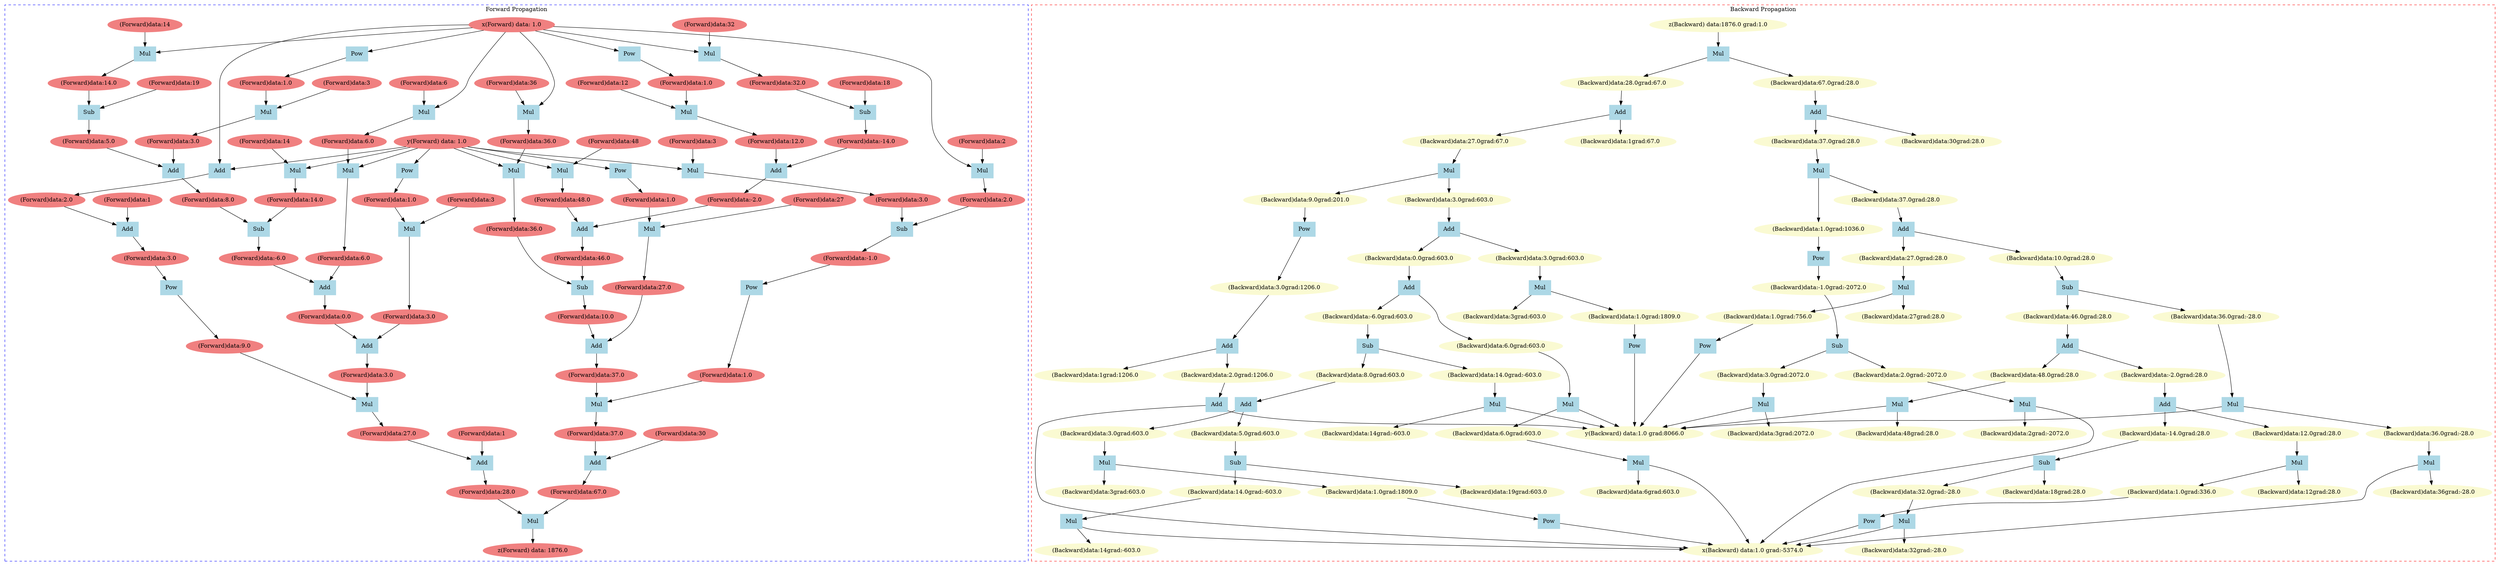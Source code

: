 digraph g {
subgraph cluster_g1 {
    label = "Forward Propagation";
    color = blue;
    style = dashed;
Forward2667169910944 [label="z(Forward) data: 1876.0", color=lightcoral, style=filled]
Forward2667169910848 [label ="Mul", color=lightblue, style=filled, shape=box]
Forward2667169693120 -> Forward2667169910848
Forward2667169709984 -> Forward2667169910848
Forward2667169910848 -> Forward2667169910944
Forward2667169693120 [label="(Forward)data:28.0", color=lightcoral, style=filled]
Forward2667169709984 [label="(Forward)data:67.0", color=lightcoral, style=filled]
Forward2667169709792 [label ="Add", color=lightblue, style=filled, shape=box]
Forward2667169709696 -> Forward2667169709792
Forward2667169709888 -> Forward2667169709792
Forward2667169709792 -> Forward2667169709984
Forward2667169709696 [label="(Forward)data:37.0", color=lightcoral, style=filled]
Forward2667169709888 [label="(Forward)data:30", color=lightcoral, style=filled]
Forward2667169709600 [label ="Mul", color=lightblue, style=filled, shape=box]
Forward2667169706480 -> Forward2667169709600
Forward2667169709504 -> Forward2667169709600
Forward2667169709600 -> Forward2667169709696
Forward2667169706480 [label="(Forward)data:1.0", color=lightcoral, style=filled]
Forward2667169709504 [label="(Forward)data:37.0", color=lightcoral, style=filled]
Forward2667169709408 [label ="Add", color=lightblue, style=filled, shape=box]
Forward2667169708832 -> Forward2667169709408
Forward2667169709312 -> Forward2667169709408
Forward2667169709408 -> Forward2667169709504
Forward2667169708832 [label="(Forward)data:10.0", color=lightcoral, style=filled]
Forward2667169709312 [label="(Forward)data:27.0", color=lightcoral, style=filled]
Forward2667169709024 [label ="Mul", color=lightblue, style=filled, shape=box]
Forward2667169709072 -> Forward2667169709024
Forward2667169709216 -> Forward2667169709024
Forward2667169709024 -> Forward2667169709312
Forward2667169709072 [label="(Forward)data:1.0", color=lightcoral, style=filled]
Forward2667169709216 [label="(Forward)data:27", color=lightcoral, style=filled]
Forward2667169708928 [label ="Pow", color=lightblue, style=filled, shape=box]
Forward2667152493296 -> Forward2667169708928
Forward2667169708928 -> Forward2667169709072
Forward2667152493296 [label="y(Forward) data: 1.0", color=lightcoral, style=filled]
Forward2667169708736 [label ="Sub", color=lightblue, style=filled, shape=box]
Forward2667169708160 -> Forward2667169708736
Forward2667169708640 -> Forward2667169708736
Forward2667169708736 -> Forward2667169708832
Forward2667169708160 [label="(Forward)data:46.0", color=lightcoral, style=filled]
Forward2667169708640 [label="(Forward)data:36.0", color=lightcoral, style=filled]
Forward2667169708544 [label ="Mul", color=lightblue, style=filled, shape=box]
Forward2667169708448 -> Forward2667169708544
Forward2667152493296 -> Forward2667169708544
Forward2667169708544 -> Forward2667169708640
Forward2667169708448 [label="(Forward)data:36.0", color=lightcoral, style=filled]
Forward2667152493296 [label="y(Forward) data: 1.0", color=lightcoral, style=filled]
Forward2667169708256 [label ="Mul", color=lightblue, style=filled, shape=box]
Forward2667152493344 -> Forward2667169708256
Forward2667169708352 -> Forward2667169708256
Forward2667169708256 -> Forward2667169708448
Forward2667152493344 [label="x(Forward) data: 1.0", color=lightcoral, style=filled]
Forward2667169708352 [label="(Forward)data:36", color=lightcoral, style=filled]
Forward2667169708064 [label ="Add", color=lightblue, style=filled, shape=box]
Forward2667169707680 -> Forward2667169708064
Forward2667169707968 -> Forward2667169708064
Forward2667169708064 -> Forward2667169708160
Forward2667169707680 [label="(Forward)data:-2.0", color=lightcoral, style=filled]
Forward2667169707968 [label="(Forward)data:48.0", color=lightcoral, style=filled]
Forward2667169707776 [label ="Mul", color=lightblue, style=filled, shape=box]
Forward2667152493296 -> Forward2667169707776
Forward2667169707872 -> Forward2667169707776
Forward2667169707776 -> Forward2667169707968
Forward2667152493296 [label="y(Forward) data: 1.0", color=lightcoral, style=filled]
Forward2667169707872 [label="(Forward)data:48", color=lightcoral, style=filled]
Forward2667169707584 [label ="Add", color=lightblue, style=filled, shape=box]
Forward2667169707008 -> Forward2667169707584
Forward2667169707488 -> Forward2667169707584
Forward2667169707584 -> Forward2667169707680
Forward2667169707008 [label="(Forward)data:-14.0", color=lightcoral, style=filled]
Forward2667169707488 [label="(Forward)data:12.0", color=lightcoral, style=filled]
Forward2667169707200 [label ="Mul", color=lightblue, style=filled, shape=box]
Forward2667169707248 -> Forward2667169707200
Forward2667169707392 -> Forward2667169707200
Forward2667169707200 -> Forward2667169707488
Forward2667169707248 [label="(Forward)data:1.0", color=lightcoral, style=filled]
Forward2667169707392 [label="(Forward)data:12", color=lightcoral, style=filled]
Forward2667169707104 [label ="Pow", color=lightblue, style=filled, shape=box]
Forward2667152493344 -> Forward2667169707104
Forward2667169707104 -> Forward2667169707248
Forward2667152493344 [label="x(Forward) data: 1.0", color=lightcoral, style=filled]
Forward2667169706816 [label ="Sub", color=lightblue, style=filled, shape=box]
Forward2667169706912 -> Forward2667169706816
Forward2667169706720 -> Forward2667169706816
Forward2667169706816 -> Forward2667169707008
Forward2667169706912 [label="(Forward)data:18", color=lightcoral, style=filled]
Forward2667169706720 [label="(Forward)data:32.0", color=lightcoral, style=filled]
Forward2667169706432 [label ="Mul", color=lightblue, style=filled, shape=box]
Forward2667152493344 -> Forward2667169706432
Forward2667169706624 -> Forward2667169706432
Forward2667169706432 -> Forward2667169706720
Forward2667152493344 [label="x(Forward) data: 1.0", color=lightcoral, style=filled]
Forward2667169706624 [label="(Forward)data:32", color=lightcoral, style=filled]
Forward2667169706336 [label ="Pow", color=lightblue, style=filled, shape=box]
Forward2667169706240 -> Forward2667169706336
Forward2667169706336 -> Forward2667169706480
Forward2667169706240 [label="(Forward)data:-1.0", color=lightcoral, style=filled]
Forward2667169706144 [label ="Sub", color=lightblue, style=filled, shape=box]
Forward2667169693408 -> Forward2667169706144
Forward2667169706048 -> Forward2667169706144
Forward2667169706144 -> Forward2667169706240
Forward2667169693408 [label="(Forward)data:2.0", color=lightcoral, style=filled]
Forward2667169706048 [label="(Forward)data:3.0", color=lightcoral, style=filled]
Forward2667169693504 [label ="Mul", color=lightblue, style=filled, shape=box]
Forward2667152493296 -> Forward2667169693504
Forward2667169693600 -> Forward2667169693504
Forward2667169693504 -> Forward2667169706048
Forward2667152493296 [label="y(Forward) data: 1.0", color=lightcoral, style=filled]
Forward2667169693600 [label="(Forward)data:3", color=lightcoral, style=filled]
Forward2667169693216 [label ="Mul", color=lightblue, style=filled, shape=box]
Forward2667152493344 -> Forward2667169693216
Forward2667169693312 -> Forward2667169693216
Forward2667169693216 -> Forward2667169693408
Forward2667152493344 [label="x(Forward) data: 1.0", color=lightcoral, style=filled]
Forward2667169693312 [label="(Forward)data:2", color=lightcoral, style=filled]
Forward2667169692928 [label ="Add", color=lightblue, style=filled, shape=box]
Forward2667169692832 -> Forward2667169692928
Forward2667169693024 -> Forward2667169692928
Forward2667169692928 -> Forward2667169693120
Forward2667169692832 [label="(Forward)data:27.0", color=lightcoral, style=filled]
Forward2667169693024 [label="(Forward)data:1", color=lightcoral, style=filled]
Forward2667169692736 [label ="Mul", color=lightblue, style=filled, shape=box]
Forward2667169648592 -> Forward2667169692736
Forward2667169692640 -> Forward2667169692736
Forward2667169692736 -> Forward2667169692832
Forward2667169648592 [label="(Forward)data:9.0", color=lightcoral, style=filled]
Forward2667169692640 [label="(Forward)data:3.0", color=lightcoral, style=filled]
Forward2667169692544 [label ="Add", color=lightblue, style=filled, shape=box]
Forward2667169691968 -> Forward2667169692544
Forward2667169692448 -> Forward2667169692544
Forward2667169692544 -> Forward2667169692640
Forward2667169691968 [label="(Forward)data:0.0", color=lightcoral, style=filled]
Forward2667169692448 [label="(Forward)data:3.0", color=lightcoral, style=filled]
Forward2667169692160 [label ="Mul", color=lightblue, style=filled, shape=box]
Forward2667169692208 -> Forward2667169692160
Forward2667169692352 -> Forward2667169692160
Forward2667169692160 -> Forward2667169692448
Forward2667169692208 [label="(Forward)data:1.0", color=lightcoral, style=filled]
Forward2667169692352 [label="(Forward)data:3", color=lightcoral, style=filled]
Forward2667169692064 [label ="Pow", color=lightblue, style=filled, shape=box]
Forward2667152493296 -> Forward2667169692064
Forward2667169692064 -> Forward2667169692208
Forward2667152493296 [label="y(Forward) data: 1.0", color=lightcoral, style=filled]
Forward2667169691872 [label ="Add", color=lightblue, style=filled, shape=box]
Forward2667169691296 -> Forward2667169691872
Forward2667169691776 -> Forward2667169691872
Forward2667169691872 -> Forward2667169691968
Forward2667169691296 [label="(Forward)data:-6.0", color=lightcoral, style=filled]
Forward2667169691776 [label="(Forward)data:6.0", color=lightcoral, style=filled]
Forward2667169691680 [label ="Mul", color=lightblue, style=filled, shape=box]
Forward2667169691584 -> Forward2667169691680
Forward2667152493296 -> Forward2667169691680
Forward2667169691680 -> Forward2667169691776
Forward2667169691584 [label="(Forward)data:6.0", color=lightcoral, style=filled]
Forward2667152493296 [label="y(Forward) data: 1.0", color=lightcoral, style=filled]
Forward2667169691392 [label ="Mul", color=lightblue, style=filled, shape=box]
Forward2667152493344 -> Forward2667169691392
Forward2667169691488 -> Forward2667169691392
Forward2667169691392 -> Forward2667169691584
Forward2667152493344 [label="x(Forward) data: 1.0", color=lightcoral, style=filled]
Forward2667169691488 [label="(Forward)data:6", color=lightcoral, style=filled]
Forward2667169691200 [label ="Sub", color=lightblue, style=filled, shape=box]
Forward2667169690816 -> Forward2667169691200
Forward2667169691104 -> Forward2667169691200
Forward2667169691200 -> Forward2667169691296
Forward2667169690816 [label="(Forward)data:8.0", color=lightcoral, style=filled]
Forward2667169691104 [label="(Forward)data:14.0", color=lightcoral, style=filled]
Forward2667169690912 [label ="Mul", color=lightblue, style=filled, shape=box]
Forward2667152493296 -> Forward2667169690912
Forward2667169691008 -> Forward2667169690912
Forward2667169690912 -> Forward2667169691104
Forward2667152493296 [label="y(Forward) data: 1.0", color=lightcoral, style=filled]
Forward2667169691008 [label="(Forward)data:14", color=lightcoral, style=filled]
Forward2667169690720 [label ="Add", color=lightblue, style=filled, shape=box]
Forward2667169690144 -> Forward2667169690720
Forward2667169690624 -> Forward2667169690720
Forward2667169690720 -> Forward2667169690816
Forward2667169690144 [label="(Forward)data:5.0", color=lightcoral, style=filled]
Forward2667169690624 [label="(Forward)data:3.0", color=lightcoral, style=filled]
Forward2667169690336 [label ="Mul", color=lightblue, style=filled, shape=box]
Forward2667169690384 -> Forward2667169690336
Forward2667169690528 -> Forward2667169690336
Forward2667169690336 -> Forward2667169690624
Forward2667169690384 [label="(Forward)data:1.0", color=lightcoral, style=filled]
Forward2667169690528 [label="(Forward)data:3", color=lightcoral, style=filled]
Forward2667169690240 [label ="Pow", color=lightblue, style=filled, shape=box]
Forward2667152493344 -> Forward2667169690240
Forward2667169690240 -> Forward2667169690384
Forward2667152493344 [label="x(Forward) data: 1.0", color=lightcoral, style=filled]
Forward2667169689952 [label ="Sub", color=lightblue, style=filled, shape=box]
Forward2667169690048 -> Forward2667169689952
Forward2667169689856 -> Forward2667169689952
Forward2667169689952 -> Forward2667169690144
Forward2667169690048 [label="(Forward)data:19", color=lightcoral, style=filled]
Forward2667169689856 [label="(Forward)data:14.0", color=lightcoral, style=filled]
Forward2667169648544 [label ="Mul", color=lightblue, style=filled, shape=box]
Forward2667152493344 -> Forward2667169648544
Forward2667169689760 -> Forward2667169648544
Forward2667169648544 -> Forward2667169689856
Forward2667152493344 [label="x(Forward) data: 1.0", color=lightcoral, style=filled]
Forward2667169689760 [label="(Forward)data:14", color=lightcoral, style=filled]
Forward2667169648448 [label ="Pow", color=lightblue, style=filled, shape=box]
Forward2667169648352 -> Forward2667169648448
Forward2667169648448 -> Forward2667169648592
Forward2667169648352 [label="(Forward)data:3.0", color=lightcoral, style=filled]
Forward2667169648064 [label ="Add", color=lightblue, style=filled, shape=box]
Forward2667169648112 -> Forward2667169648064
Forward2667169648256 -> Forward2667169648064
Forward2667169648064 -> Forward2667169648352
Forward2667169648112 [label="(Forward)data:2.0", color=lightcoral, style=filled]
Forward2667169648256 [label="(Forward)data:1", color=lightcoral, style=filled]
Forward2667169648016 [label ="Add", color=lightblue, style=filled, shape=box]
Forward2667152493344 -> Forward2667169648016
Forward2667152493296 -> Forward2667169648016
Forward2667169648016 -> Forward2667169648112
Forward2667152493344 [label="x(Forward) data: 1.0", color=lightcoral, style=filled]
Forward2667152493296 [label="y(Forward) data: 1.0", color=lightcoral, style=filled]

}
subgraph cluster_g2 {
    label = "Backward Propagation";
    color = red;
    style = dashed;
    rankdir=BT;
Backward2667169910944 [label="z(Backward) data:1876.0 grad:1.0", color=lightgoldenrodyellow, style=filled]
Backward2667169910848 [label ="Mul", color=lightblue, style=filled, shape=box]
Backward2667169910848 -> Backward2667169693120
Backward2667169910848 -> Backward2667169709984
Backward2667169910944 -> Backward2667169910848
Backward2667169693120 [label="(Backward)data:28.0grad:67.0", color=lightgoldenrodyellow, style=filled]
Backward2667169709984 [label="(Backward)data:67.0grad:28.0", color=lightgoldenrodyellow, style=filled]
Backward2667169709792 [label ="Add", color=lightblue, style=filled, shape=box]
Backward2667169709792 -> Backward2667169709696
Backward2667169709792 -> Backward2667169709888
Backward2667169709984 -> Backward2667169709792
Backward2667169709696 [label="(Backward)data:37.0grad:28.0", color=lightgoldenrodyellow, style=filled]
Backward2667169709888 [label="(Backward)data:30grad:28.0", color=lightgoldenrodyellow, style=filled]
Backward2667169709600 [label ="Mul", color=lightblue, style=filled, shape=box]
Backward2667169709600 -> Backward2667169706480
Backward2667169709600 -> Backward2667169709504
Backward2667169709696 -> Backward2667169709600
Backward2667169706480 [label="(Backward)data:1.0grad:1036.0", color=lightgoldenrodyellow, style=filled]
Backward2667169709504 [label="(Backward)data:37.0grad:28.0", color=lightgoldenrodyellow, style=filled]
Backward2667169709408 [label ="Add", color=lightblue, style=filled, shape=box]
Backward2667169709408 -> Backward2667169708832
Backward2667169709408 -> Backward2667169709312
Backward2667169709504 -> Backward2667169709408
Backward2667169708832 [label="(Backward)data:10.0grad:28.0", color=lightgoldenrodyellow, style=filled]
Backward2667169709312 [label="(Backward)data:27.0grad:28.0", color=lightgoldenrodyellow, style=filled]
Backward2667169709024 [label ="Mul", color=lightblue, style=filled, shape=box]
Backward2667169709024 -> Backward2667169709072
Backward2667169709024 -> Backward2667169709216
Backward2667169709312 -> Backward2667169709024
Backward2667169709072 [label="(Backward)data:1.0grad:756.0", color=lightgoldenrodyellow, style=filled]
Backward2667169709216 [label="(Backward)data:27grad:28.0", color=lightgoldenrodyellow, style=filled]
Backward2667169708928 [label ="Pow", color=lightblue, style=filled, shape=box]
Backward2667169708928 -> Backward2667152493296
Backward2667169709072 -> Backward2667169708928
Backward2667152493296 [label="y(Backward) data:1.0 grad:8066.0", color=lightgoldenrodyellow, style=filled]
Backward2667169708736 [label ="Sub", color=lightblue, style=filled, shape=box]
Backward2667169708736 -> Backward2667169708160
Backward2667169708736 -> Backward2667169708640
Backward2667169708832 -> Backward2667169708736
Backward2667169708160 [label="(Backward)data:46.0grad:28.0", color=lightgoldenrodyellow, style=filled]
Backward2667169708640 [label="(Backward)data:36.0grad:-28.0", color=lightgoldenrodyellow, style=filled]
Backward2667169708544 [label ="Mul", color=lightblue, style=filled, shape=box]
Backward2667169708544 -> Backward2667169708448
Backward2667169708544 -> Backward2667152493296
Backward2667169708640 -> Backward2667169708544
Backward2667169708448 [label="(Backward)data:36.0grad:-28.0", color=lightgoldenrodyellow, style=filled]
Backward2667152493296 [label="y(Backward) data:1.0 grad:8066.0", color=lightgoldenrodyellow, style=filled]
Backward2667169708256 [label ="Mul", color=lightblue, style=filled, shape=box]
Backward2667169708256 -> Backward2667152493344
Backward2667169708256 -> Backward2667169708352
Backward2667169708448 -> Backward2667169708256
Backward2667152493344 [label="x(Backward) data:1.0 grad:-5374.0", color=lightgoldenrodyellow, style=filled]
Backward2667169708352 [label="(Backward)data:36grad:-28.0", color=lightgoldenrodyellow, style=filled]
Backward2667169708064 [label ="Add", color=lightblue, style=filled, shape=box]
Backward2667169708064 -> Backward2667169707680
Backward2667169708064 -> Backward2667169707968
Backward2667169708160 -> Backward2667169708064
Backward2667169707680 [label="(Backward)data:-2.0grad:28.0", color=lightgoldenrodyellow, style=filled]
Backward2667169707968 [label="(Backward)data:48.0grad:28.0", color=lightgoldenrodyellow, style=filled]
Backward2667169707776 [label ="Mul", color=lightblue, style=filled, shape=box]
Backward2667169707776 -> Backward2667152493296
Backward2667169707776 -> Backward2667169707872
Backward2667169707968 -> Backward2667169707776
Backward2667152493296 [label="y(Backward) data:1.0 grad:8066.0", color=lightgoldenrodyellow, style=filled]
Backward2667169707872 [label="(Backward)data:48grad:28.0", color=lightgoldenrodyellow, style=filled]
Backward2667169707584 [label ="Add", color=lightblue, style=filled, shape=box]
Backward2667169707584 -> Backward2667169707008
Backward2667169707584 -> Backward2667169707488
Backward2667169707680 -> Backward2667169707584
Backward2667169707008 [label="(Backward)data:-14.0grad:28.0", color=lightgoldenrodyellow, style=filled]
Backward2667169707488 [label="(Backward)data:12.0grad:28.0", color=lightgoldenrodyellow, style=filled]
Backward2667169707200 [label ="Mul", color=lightblue, style=filled, shape=box]
Backward2667169707200 -> Backward2667169707248
Backward2667169707200 -> Backward2667169707392
Backward2667169707488 -> Backward2667169707200
Backward2667169707248 [label="(Backward)data:1.0grad:336.0", color=lightgoldenrodyellow, style=filled]
Backward2667169707392 [label="(Backward)data:12grad:28.0", color=lightgoldenrodyellow, style=filled]
Backward2667169707104 [label ="Pow", color=lightblue, style=filled, shape=box]
Backward2667169707104 -> Backward2667152493344
Backward2667169707248 -> Backward2667169707104
Backward2667152493344 [label="x(Backward) data:1.0 grad:-5374.0", color=lightgoldenrodyellow, style=filled]
Backward2667169706816 [label ="Sub", color=lightblue, style=filled, shape=box]
Backward2667169706816 -> Backward2667169706912
Backward2667169706816 -> Backward2667169706720
Backward2667169707008 -> Backward2667169706816
Backward2667169706912 [label="(Backward)data:18grad:28.0", color=lightgoldenrodyellow, style=filled]
Backward2667169706720 [label="(Backward)data:32.0grad:-28.0", color=lightgoldenrodyellow, style=filled]
Backward2667169706432 [label ="Mul", color=lightblue, style=filled, shape=box]
Backward2667169706432 -> Backward2667152493344
Backward2667169706432 -> Backward2667169706624
Backward2667169706720 -> Backward2667169706432
Backward2667152493344 [label="x(Backward) data:1.0 grad:-5374.0", color=lightgoldenrodyellow, style=filled]
Backward2667169706624 [label="(Backward)data:32grad:-28.0", color=lightgoldenrodyellow, style=filled]
Backward2667169706336 [label ="Pow", color=lightblue, style=filled, shape=box]
Backward2667169706336 -> Backward2667169706240
Backward2667169706480 -> Backward2667169706336
Backward2667169706240 [label="(Backward)data:-1.0grad:-2072.0", color=lightgoldenrodyellow, style=filled]
Backward2667169706144 [label ="Sub", color=lightblue, style=filled, shape=box]
Backward2667169706144 -> Backward2667169693408
Backward2667169706144 -> Backward2667169706048
Backward2667169706240 -> Backward2667169706144
Backward2667169693408 [label="(Backward)data:2.0grad:-2072.0", color=lightgoldenrodyellow, style=filled]
Backward2667169706048 [label="(Backward)data:3.0grad:2072.0", color=lightgoldenrodyellow, style=filled]
Backward2667169693504 [label ="Mul", color=lightblue, style=filled, shape=box]
Backward2667169693504 -> Backward2667152493296
Backward2667169693504 -> Backward2667169693600
Backward2667169706048 -> Backward2667169693504
Backward2667152493296 [label="y(Backward) data:1.0 grad:8066.0", color=lightgoldenrodyellow, style=filled]
Backward2667169693600 [label="(Backward)data:3grad:2072.0", color=lightgoldenrodyellow, style=filled]
Backward2667169693216 [label ="Mul", color=lightblue, style=filled, shape=box]
Backward2667169693216 -> Backward2667152493344
Backward2667169693216 -> Backward2667169693312
Backward2667169693408 -> Backward2667169693216
Backward2667152493344 [label="x(Backward) data:1.0 grad:-5374.0", color=lightgoldenrodyellow, style=filled]
Backward2667169693312 [label="(Backward)data:2grad:-2072.0", color=lightgoldenrodyellow, style=filled]
Backward2667169692928 [label ="Add", color=lightblue, style=filled, shape=box]
Backward2667169692928 -> Backward2667169692832
Backward2667169692928 -> Backward2667169693024
Backward2667169693120 -> Backward2667169692928
Backward2667169692832 [label="(Backward)data:27.0grad:67.0", color=lightgoldenrodyellow, style=filled]
Backward2667169693024 [label="(Backward)data:1grad:67.0", color=lightgoldenrodyellow, style=filled]
Backward2667169692736 [label ="Mul", color=lightblue, style=filled, shape=box]
Backward2667169692736 -> Backward2667169648592
Backward2667169692736 -> Backward2667169692640
Backward2667169692832 -> Backward2667169692736
Backward2667169648592 [label="(Backward)data:9.0grad:201.0", color=lightgoldenrodyellow, style=filled]
Backward2667169692640 [label="(Backward)data:3.0grad:603.0", color=lightgoldenrodyellow, style=filled]
Backward2667169692544 [label ="Add", color=lightblue, style=filled, shape=box]
Backward2667169692544 -> Backward2667169691968
Backward2667169692544 -> Backward2667169692448
Backward2667169692640 -> Backward2667169692544
Backward2667169691968 [label="(Backward)data:0.0grad:603.0", color=lightgoldenrodyellow, style=filled]
Backward2667169692448 [label="(Backward)data:3.0grad:603.0", color=lightgoldenrodyellow, style=filled]
Backward2667169692160 [label ="Mul", color=lightblue, style=filled, shape=box]
Backward2667169692160 -> Backward2667169692208
Backward2667169692160 -> Backward2667169692352
Backward2667169692448 -> Backward2667169692160
Backward2667169692208 [label="(Backward)data:1.0grad:1809.0", color=lightgoldenrodyellow, style=filled]
Backward2667169692352 [label="(Backward)data:3grad:603.0", color=lightgoldenrodyellow, style=filled]
Backward2667169692064 [label ="Pow", color=lightblue, style=filled, shape=box]
Backward2667169692064 -> Backward2667152493296
Backward2667169692208 -> Backward2667169692064
Backward2667152493296 [label="y(Backward) data:1.0 grad:8066.0", color=lightgoldenrodyellow, style=filled]
Backward2667169691872 [label ="Add", color=lightblue, style=filled, shape=box]
Backward2667169691872 -> Backward2667169691296
Backward2667169691872 -> Backward2667169691776
Backward2667169691968 -> Backward2667169691872
Backward2667169691296 [label="(Backward)data:-6.0grad:603.0", color=lightgoldenrodyellow, style=filled]
Backward2667169691776 [label="(Backward)data:6.0grad:603.0", color=lightgoldenrodyellow, style=filled]
Backward2667169691680 [label ="Mul", color=lightblue, style=filled, shape=box]
Backward2667169691680 -> Backward2667169691584
Backward2667169691680 -> Backward2667152493296
Backward2667169691776 -> Backward2667169691680
Backward2667169691584 [label="(Backward)data:6.0grad:603.0", color=lightgoldenrodyellow, style=filled]
Backward2667152493296 [label="y(Backward) data:1.0 grad:8066.0", color=lightgoldenrodyellow, style=filled]
Backward2667169691392 [label ="Mul", color=lightblue, style=filled, shape=box]
Backward2667169691392 -> Backward2667152493344
Backward2667169691392 -> Backward2667169691488
Backward2667169691584 -> Backward2667169691392
Backward2667152493344 [label="x(Backward) data:1.0 grad:-5374.0", color=lightgoldenrodyellow, style=filled]
Backward2667169691488 [label="(Backward)data:6grad:603.0", color=lightgoldenrodyellow, style=filled]
Backward2667169691200 [label ="Sub", color=lightblue, style=filled, shape=box]
Backward2667169691200 -> Backward2667169690816
Backward2667169691200 -> Backward2667169691104
Backward2667169691296 -> Backward2667169691200
Backward2667169690816 [label="(Backward)data:8.0grad:603.0", color=lightgoldenrodyellow, style=filled]
Backward2667169691104 [label="(Backward)data:14.0grad:-603.0", color=lightgoldenrodyellow, style=filled]
Backward2667169690912 [label ="Mul", color=lightblue, style=filled, shape=box]
Backward2667169690912 -> Backward2667152493296
Backward2667169690912 -> Backward2667169691008
Backward2667169691104 -> Backward2667169690912
Backward2667152493296 [label="y(Backward) data:1.0 grad:8066.0", color=lightgoldenrodyellow, style=filled]
Backward2667169691008 [label="(Backward)data:14grad:-603.0", color=lightgoldenrodyellow, style=filled]
Backward2667169690720 [label ="Add", color=lightblue, style=filled, shape=box]
Backward2667169690720 -> Backward2667169690144
Backward2667169690720 -> Backward2667169690624
Backward2667169690816 -> Backward2667169690720
Backward2667169690144 [label="(Backward)data:5.0grad:603.0", color=lightgoldenrodyellow, style=filled]
Backward2667169690624 [label="(Backward)data:3.0grad:603.0", color=lightgoldenrodyellow, style=filled]
Backward2667169690336 [label ="Mul", color=lightblue, style=filled, shape=box]
Backward2667169690336 -> Backward2667169690384
Backward2667169690336 -> Backward2667169690528
Backward2667169690624 -> Backward2667169690336
Backward2667169690384 [label="(Backward)data:1.0grad:1809.0", color=lightgoldenrodyellow, style=filled]
Backward2667169690528 [label="(Backward)data:3grad:603.0", color=lightgoldenrodyellow, style=filled]
Backward2667169690240 [label ="Pow", color=lightblue, style=filled, shape=box]
Backward2667169690240 -> Backward2667152493344
Backward2667169690384 -> Backward2667169690240
Backward2667152493344 [label="x(Backward) data:1.0 grad:-5374.0", color=lightgoldenrodyellow, style=filled]
Backward2667169689952 [label ="Sub", color=lightblue, style=filled, shape=box]
Backward2667169689952 -> Backward2667169690048
Backward2667169689952 -> Backward2667169689856
Backward2667169690144 -> Backward2667169689952
Backward2667169690048 [label="(Backward)data:19grad:603.0", color=lightgoldenrodyellow, style=filled]
Backward2667169689856 [label="(Backward)data:14.0grad:-603.0", color=lightgoldenrodyellow, style=filled]
Backward2667169648544 [label ="Mul", color=lightblue, style=filled, shape=box]
Backward2667169648544 -> Backward2667152493344
Backward2667169648544 -> Backward2667169689760
Backward2667169689856 -> Backward2667169648544
Backward2667152493344 [label="x(Backward) data:1.0 grad:-5374.0", color=lightgoldenrodyellow, style=filled]
Backward2667169689760 [label="(Backward)data:14grad:-603.0", color=lightgoldenrodyellow, style=filled]
Backward2667169648448 [label ="Pow", color=lightblue, style=filled, shape=box]
Backward2667169648448 -> Backward2667169648352
Backward2667169648592 -> Backward2667169648448
Backward2667169648352 [label="(Backward)data:3.0grad:1206.0", color=lightgoldenrodyellow, style=filled]
Backward2667169648064 [label ="Add", color=lightblue, style=filled, shape=box]
Backward2667169648064 -> Backward2667169648112
Backward2667169648064 -> Backward2667169648256
Backward2667169648352 -> Backward2667169648064
Backward2667169648112 [label="(Backward)data:2.0grad:1206.0", color=lightgoldenrodyellow, style=filled]
Backward2667169648256 [label="(Backward)data:1grad:1206.0", color=lightgoldenrodyellow, style=filled]
Backward2667169648016 [label ="Add", color=lightblue, style=filled, shape=box]
Backward2667169648016 -> Backward2667152493344
Backward2667169648016 -> Backward2667152493296
Backward2667169648112 -> Backward2667169648016
Backward2667152493344 [label="x(Backward) data:1.0 grad:-5374.0", color=lightgoldenrodyellow, style=filled]
Backward2667152493296 [label="y(Backward) data:1.0 grad:8066.0", color=lightgoldenrodyellow, style=filled]

}
}
